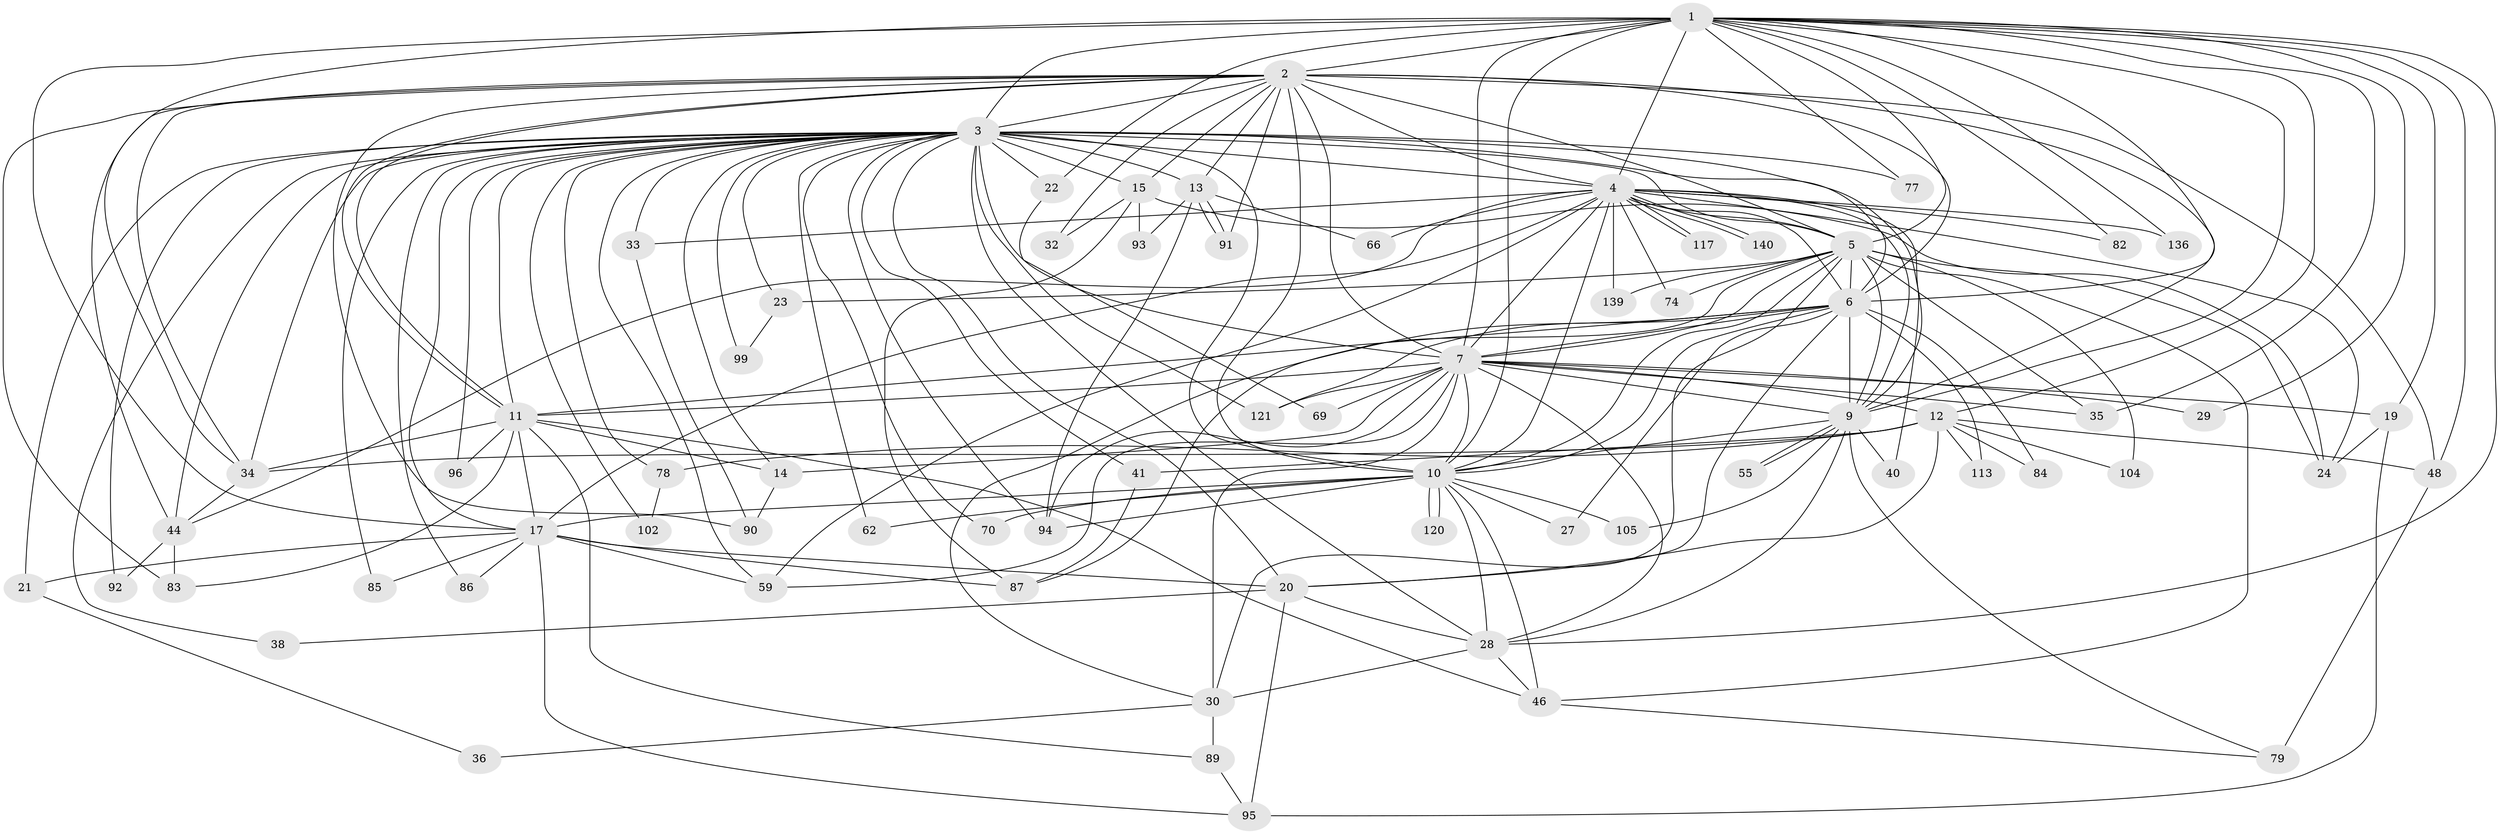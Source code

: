 // original degree distribution, {24: 0.006993006993006993, 27: 0.006993006993006993, 23: 0.006993006993006993, 21: 0.013986013986013986, 19: 0.006993006993006993, 22: 0.006993006993006993, 25: 0.006993006993006993, 34: 0.006993006993006993, 13: 0.006993006993006993, 12: 0.006993006993006993, 11: 0.006993006993006993, 7: 0.02097902097902098, 4: 0.11188811188811189, 6: 0.02097902097902098, 8: 0.006993006993006993, 5: 0.03496503496503497, 3: 0.1958041958041958, 2: 0.5244755244755245}
// Generated by graph-tools (version 1.1) at 2025/14/03/09/25 04:14:06]
// undirected, 71 vertices, 199 edges
graph export_dot {
graph [start="1"]
  node [color=gray90,style=filled];
  1;
  2 [super="+119+128+50+68+45+64+71"];
  3 [super="+76+8+124+134+126+42"];
  4 [super="+18"];
  5;
  6;
  7 [super="+37"];
  9 [super="+16+110"];
  10;
  11 [super="+25"];
  12;
  13;
  14 [super="+67"];
  15;
  17 [super="+81+143+56+26"];
  19;
  20 [super="+54"];
  21;
  22;
  23 [super="+31"];
  24 [super="+43"];
  27;
  28 [super="+80+49+47"];
  29;
  30 [super="+39"];
  32;
  33;
  34 [super="+103"];
  35 [super="+52"];
  36;
  38;
  40;
  41;
  44 [super="+63+53"];
  46 [super="+130"];
  48 [super="+65"];
  55;
  59 [super="+123"];
  62;
  66;
  69;
  70;
  74;
  77 [super="+135"];
  78 [super="+101+100"];
  79 [super="+97"];
  82;
  83 [super="+88"];
  84;
  85;
  86;
  87 [super="+133+138"];
  89;
  90 [super="+116"];
  91 [super="+112"];
  92;
  93;
  94 [super="+106"];
  95 [super="+125"];
  96;
  99;
  102;
  104;
  105;
  113;
  117;
  120;
  121 [super="+129"];
  136;
  139;
  140;
  1 -- 2;
  1 -- 3 [weight=3];
  1 -- 4 [weight=2];
  1 -- 5;
  1 -- 6;
  1 -- 7 [weight=2];
  1 -- 9;
  1 -- 10;
  1 -- 12;
  1 -- 17;
  1 -- 19;
  1 -- 22;
  1 -- 29;
  1 -- 34;
  1 -- 48;
  1 -- 82;
  1 -- 136;
  1 -- 77;
  1 -- 35;
  1 -- 28;
  2 -- 3 [weight=3];
  2 -- 4;
  2 -- 5;
  2 -- 6 [weight=4];
  2 -- 7 [weight=2];
  2 -- 9 [weight=2];
  2 -- 10 [weight=2];
  2 -- 11 [weight=3];
  2 -- 11;
  2 -- 13;
  2 -- 15;
  2 -- 32;
  2 -- 34;
  2 -- 48 [weight=2];
  2 -- 83;
  2 -- 90;
  2 -- 44;
  2 -- 91;
  3 -- 4 [weight=3];
  3 -- 5 [weight=3];
  3 -- 6 [weight=4];
  3 -- 7 [weight=4];
  3 -- 9 [weight=3];
  3 -- 10 [weight=3];
  3 -- 13;
  3 -- 14;
  3 -- 15;
  3 -- 23 [weight=3];
  3 -- 33;
  3 -- 102;
  3 -- 78 [weight=3];
  3 -- 28;
  3 -- 34;
  3 -- 70;
  3 -- 77;
  3 -- 17;
  3 -- 21;
  3 -- 22;
  3 -- 85;
  3 -- 86;
  3 -- 92;
  3 -- 96;
  3 -- 99;
  3 -- 38;
  3 -- 41;
  3 -- 44 [weight=2];
  3 -- 121;
  3 -- 59;
  3 -- 62;
  3 -- 11;
  3 -- 94;
  3 -- 20 [weight=2];
  4 -- 5;
  4 -- 6;
  4 -- 7;
  4 -- 9;
  4 -- 10;
  4 -- 40;
  4 -- 44 [weight=2];
  4 -- 74;
  4 -- 82;
  4 -- 117;
  4 -- 117;
  4 -- 139;
  4 -- 140;
  4 -- 140;
  4 -- 17;
  4 -- 33;
  4 -- 66;
  4 -- 136;
  4 -- 24;
  4 -- 59;
  5 -- 6;
  5 -- 7;
  5 -- 9;
  5 -- 10;
  5 -- 30;
  5 -- 35;
  5 -- 46;
  5 -- 74;
  5 -- 87;
  5 -- 104;
  5 -- 139;
  5 -- 24;
  5 -- 23;
  6 -- 7;
  6 -- 9 [weight=2];
  6 -- 10;
  6 -- 20;
  6 -- 27;
  6 -- 30;
  6 -- 84;
  6 -- 113;
  6 -- 121;
  6 -- 11;
  7 -- 9;
  7 -- 10;
  7 -- 12 [weight=2];
  7 -- 19;
  7 -- 28;
  7 -- 29;
  7 -- 35;
  7 -- 69;
  7 -- 94;
  7 -- 121;
  7 -- 59;
  7 -- 11;
  7 -- 30;
  7 -- 14;
  9 -- 10;
  9 -- 55;
  9 -- 55;
  9 -- 105;
  9 -- 40;
  9 -- 79;
  9 -- 28;
  10 -- 27;
  10 -- 28;
  10 -- 62;
  10 -- 70;
  10 -- 105;
  10 -- 120;
  10 -- 120;
  10 -- 17;
  10 -- 46;
  10 -- 94;
  11 -- 14;
  11 -- 46;
  11 -- 83;
  11 -- 89;
  11 -- 96;
  11 -- 17;
  11 -- 34;
  12 -- 20;
  12 -- 41;
  12 -- 78;
  12 -- 84;
  12 -- 104;
  12 -- 113;
  12 -- 34;
  12 -- 48;
  13 -- 66;
  13 -- 91;
  13 -- 91;
  13 -- 93;
  13 -- 94;
  14 -- 90;
  15 -- 32;
  15 -- 93;
  15 -- 87;
  15 -- 24;
  17 -- 21;
  17 -- 86;
  17 -- 85;
  17 -- 87;
  17 -- 59;
  17 -- 95;
  17 -- 20;
  19 -- 24;
  19 -- 95;
  20 -- 38;
  20 -- 95;
  20 -- 28;
  21 -- 36;
  22 -- 69;
  23 -- 99;
  28 -- 46;
  28 -- 30;
  30 -- 36;
  30 -- 89;
  33 -- 90;
  34 -- 44;
  41 -- 87;
  44 -- 83;
  44 -- 92;
  46 -- 79;
  48 -- 79;
  78 -- 102;
  89 -- 95;
}
